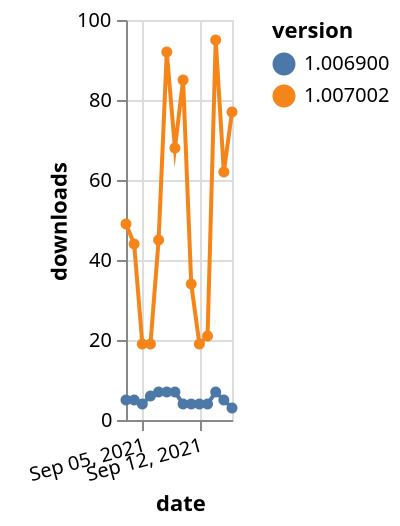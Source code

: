 {"$schema": "https://vega.github.io/schema/vega-lite/v5.json", "description": "A simple bar chart with embedded data.", "data": {"values": [{"date": "2021-09-03", "total": 18292, "delta": 5, "version": "1.006900"}, {"date": "2021-09-04", "total": 18297, "delta": 5, "version": "1.006900"}, {"date": "2021-09-05", "total": 18301, "delta": 4, "version": "1.006900"}, {"date": "2021-09-06", "total": 18307, "delta": 6, "version": "1.006900"}, {"date": "2021-09-07", "total": 18314, "delta": 7, "version": "1.006900"}, {"date": "2021-09-08", "total": 18321, "delta": 7, "version": "1.006900"}, {"date": "2021-09-09", "total": 18328, "delta": 7, "version": "1.006900"}, {"date": "2021-09-10", "total": 18332, "delta": 4, "version": "1.006900"}, {"date": "2021-09-11", "total": 18336, "delta": 4, "version": "1.006900"}, {"date": "2021-09-12", "total": 18340, "delta": 4, "version": "1.006900"}, {"date": "2021-09-13", "total": 18344, "delta": 4, "version": "1.006900"}, {"date": "2021-09-14", "total": 18351, "delta": 7, "version": "1.006900"}, {"date": "2021-09-15", "total": 18356, "delta": 5, "version": "1.006900"}, {"date": "2021-09-16", "total": 18359, "delta": 3, "version": "1.006900"}, {"date": "2021-09-03", "total": 66172, "delta": 49, "version": "1.007002"}, {"date": "2021-09-04", "total": 66216, "delta": 44, "version": "1.007002"}, {"date": "2021-09-05", "total": 66235, "delta": 19, "version": "1.007002"}, {"date": "2021-09-06", "total": 66254, "delta": 19, "version": "1.007002"}, {"date": "2021-09-07", "total": 66299, "delta": 45, "version": "1.007002"}, {"date": "2021-09-08", "total": 66391, "delta": 92, "version": "1.007002"}, {"date": "2021-09-09", "total": 66459, "delta": 68, "version": "1.007002"}, {"date": "2021-09-10", "total": 66544, "delta": 85, "version": "1.007002"}, {"date": "2021-09-11", "total": 66578, "delta": 34, "version": "1.007002"}, {"date": "2021-09-12", "total": 66597, "delta": 19, "version": "1.007002"}, {"date": "2021-09-13", "total": 66618, "delta": 21, "version": "1.007002"}, {"date": "2021-09-14", "total": 66713, "delta": 95, "version": "1.007002"}, {"date": "2021-09-15", "total": 66775, "delta": 62, "version": "1.007002"}, {"date": "2021-09-16", "total": 66852, "delta": 77, "version": "1.007002"}]}, "width": "container", "mark": {"type": "line", "point": {"filled": true}}, "encoding": {"x": {"field": "date", "type": "temporal", "timeUnit": "yearmonthdate", "title": "date", "axis": {"labelAngle": -15}}, "y": {"field": "delta", "type": "quantitative", "title": "downloads"}, "color": {"field": "version", "type": "nominal"}, "tooltip": {"field": "delta"}}}